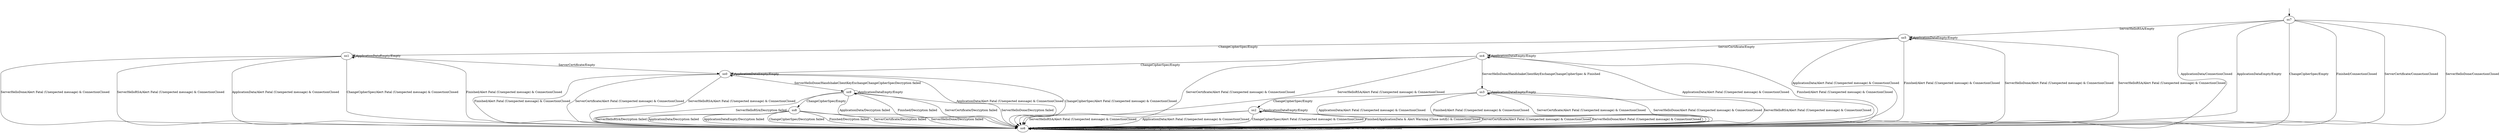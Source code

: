 digraph {
    __starts0 [label="" shape="none" width="s0" height="s0"];
__starts0 -> ss7
ss7
ss0
ss1
ss2
ss3
ss4
ss5
ss6
ss8
ss9
ss7 -> ss6 [label="ApplicationData/ConnectionClosed"]
ss7 -> ss6 [label="ApplicationDataEmpty/Empty"]
ss7 -> ss6 [label="ChangeCipherSpec/Empty"]
ss7 -> ss6 [label="Finished/ConnectionClosed"]
ss7 -> ss6 [label="ServerCertificate/ConnectionClosed"]
ss7 -> ss6 [label="ServerHelloDone/ConnectionClosed"]
ss7 -> ss5 [label="ServerHelloRSA/Empty"]
ss0 -> ss6 [label="ApplicationData/Alert Fatal (Unexpected message) & ConnectionClosed"]
ss0 -> ss0 [label="ApplicationDataEmpty/Empty"]
ss0 -> ss6 [label="ChangeCipherSpec/Alert Fatal (Unexpected message) & ConnectionClosed"]
ss0 -> ss6 [label="Finished/Alert Fatal (Unexpected message) & ConnectionClosed"]
ss0 -> ss6 [label="ServerCertificate/Alert Fatal (Unexpected message) & ConnectionClosed"]
ss0 -> ss9 [label="ServerHelloDone/HandshakeClientKeyExchangeChangeCipherSpecDecryption failed"]
ss0 -> ss6 [label="ServerHelloRSA/Alert Fatal (Unexpected message) & ConnectionClosed"]
ss1 -> ss6 [label="ApplicationData/Alert Fatal (Unexpected message) & ConnectionClosed"]
ss1 -> ss1 [label="ApplicationDataEmpty/Empty"]
ss1 -> ss6 [label="ChangeCipherSpec/Alert Fatal (Unexpected message) & ConnectionClosed"]
ss1 -> ss6 [label="Finished/Alert Fatal (Unexpected message) & ConnectionClosed"]
ss1 -> ss0 [label="ServerCertificate/Empty"]
ss1 -> ss6 [label="ServerHelloDone/Alert Fatal (Unexpected message) & ConnectionClosed"]
ss1 -> ss6 [label="ServerHelloRSA/Alert Fatal (Unexpected message) & ConnectionClosed"]
ss2 -> ss6 [label="ApplicationData/Alert Fatal (Unexpected message) & ConnectionClosed"]
ss2 -> ss2 [label="ApplicationDataEmpty/Empty"]
ss2 -> ss6 [label="ChangeCipherSpec/Alert Fatal (Unexpected message) & ConnectionClosed"]
ss2 -> ss6 [label="Finished/ApplicationData & Alert Warning (Close notify) & ConnectionClosed"]
ss2 -> ss6 [label="ServerCertificate/Alert Fatal (Unexpected message) & ConnectionClosed"]
ss2 -> ss6 [label="ServerHelloDone/Alert Fatal (Unexpected message) & ConnectionClosed"]
ss2 -> ss6 [label="ServerHelloRSA/Alert Fatal (Unexpected message) & ConnectionClosed"]
ss3 -> ss6 [label="ApplicationData/Alert Fatal (Unexpected message) & ConnectionClosed"]
ss3 -> ss3 [label="ApplicationDataEmpty/Empty"]
ss3 -> ss2 [label="ChangeCipherSpec/Empty"]
ss3 -> ss6 [label="Finished/Alert Fatal (Unexpected message) & ConnectionClosed"]
ss3 -> ss6 [label="ServerCertificate/Alert Fatal (Unexpected message) & ConnectionClosed"]
ss3 -> ss6 [label="ServerHelloDone/Alert Fatal (Unexpected message) & ConnectionClosed"]
ss3 -> ss6 [label="ServerHelloRSA/Alert Fatal (Unexpected message) & ConnectionClosed"]
ss4 -> ss6 [label="ApplicationData/Alert Fatal (Unexpected message) & ConnectionClosed"]
ss4 -> ss4 [label="ApplicationDataEmpty/Empty"]
ss4 -> ss0 [label="ChangeCipherSpec/Empty"]
ss4 -> ss6 [label="Finished/Alert Fatal (Unexpected message) & ConnectionClosed"]
ss4 -> ss6 [label="ServerCertificate/Alert Fatal (Unexpected message) & ConnectionClosed"]
ss4 -> ss3 [label="ServerHelloDone/HandshakeClientKeyExchangeChangeCipherSpec & Finished"]
ss4 -> ss6 [label="ServerHelloRSA/Alert Fatal (Unexpected message) & ConnectionClosed"]
ss5 -> ss6 [label="ApplicationData/Alert Fatal (Unexpected message) & ConnectionClosed"]
ss5 -> ss5 [label="ApplicationDataEmpty/Empty"]
ss5 -> ss1 [label="ChangeCipherSpec/Empty"]
ss5 -> ss6 [label="Finished/Alert Fatal (Unexpected message) & ConnectionClosed"]
ss5 -> ss4 [label="ServerCertificate/Empty"]
ss5 -> ss6 [label="ServerHelloDone/Alert Fatal (Unexpected message) & ConnectionClosed"]
ss5 -> ss6 [label="ServerHelloRSA/Alert Fatal (Unexpected message) & ConnectionClosed"]
ss6 -> ss6 [label="ApplicationData/ConnectionClosed"]
ss6 -> ss6 [label="ApplicationDataEmpty/ConnectionClosed"]
ss6 -> ss6 [label="ChangeCipherSpec/ConnectionClosed"]
ss6 -> ss6 [label="Finished/ConnectionClosed"]
ss6 -> ss6 [label="ServerCertificate/ConnectionClosed"]
ss6 -> ss6 [label="ServerHelloDone/ConnectionClosed"]
ss6 -> ss6 [label="ServerHelloRSA/ConnectionClosed"]
ss8 -> ss6 [label="ApplicationData/Decryption failed"]
ss8 -> ss6 [label="ApplicationDataEmpty/Decryption failed"]
ss8 -> ss6 [label="ChangeCipherSpec/Decryption failed"]
ss8 -> ss6 [label="Finished/Decryption failed"]
ss8 -> ss6 [label="ServerCertificate/Decryption failed"]
ss8 -> ss6 [label="ServerHelloDone/Decryption failed"]
ss8 -> ss6 [label="ServerHelloRSA/Decryption failed"]
ss9 -> ss6 [label="ApplicationData/Decryption failed"]
ss9 -> ss9 [label="ApplicationDataEmpty/Empty"]
ss9 -> ss8 [label="ChangeCipherSpec/Empty"]
ss9 -> ss6 [label="Finished/Decryption failed"]
ss9 -> ss6 [label="ServerCertificate/Decryption failed"]
ss9 -> ss6 [label="ServerHelloDone/Decryption failed"]
ss9 -> ss6 [label="ServerHelloRSA/Decryption failed"]
}
